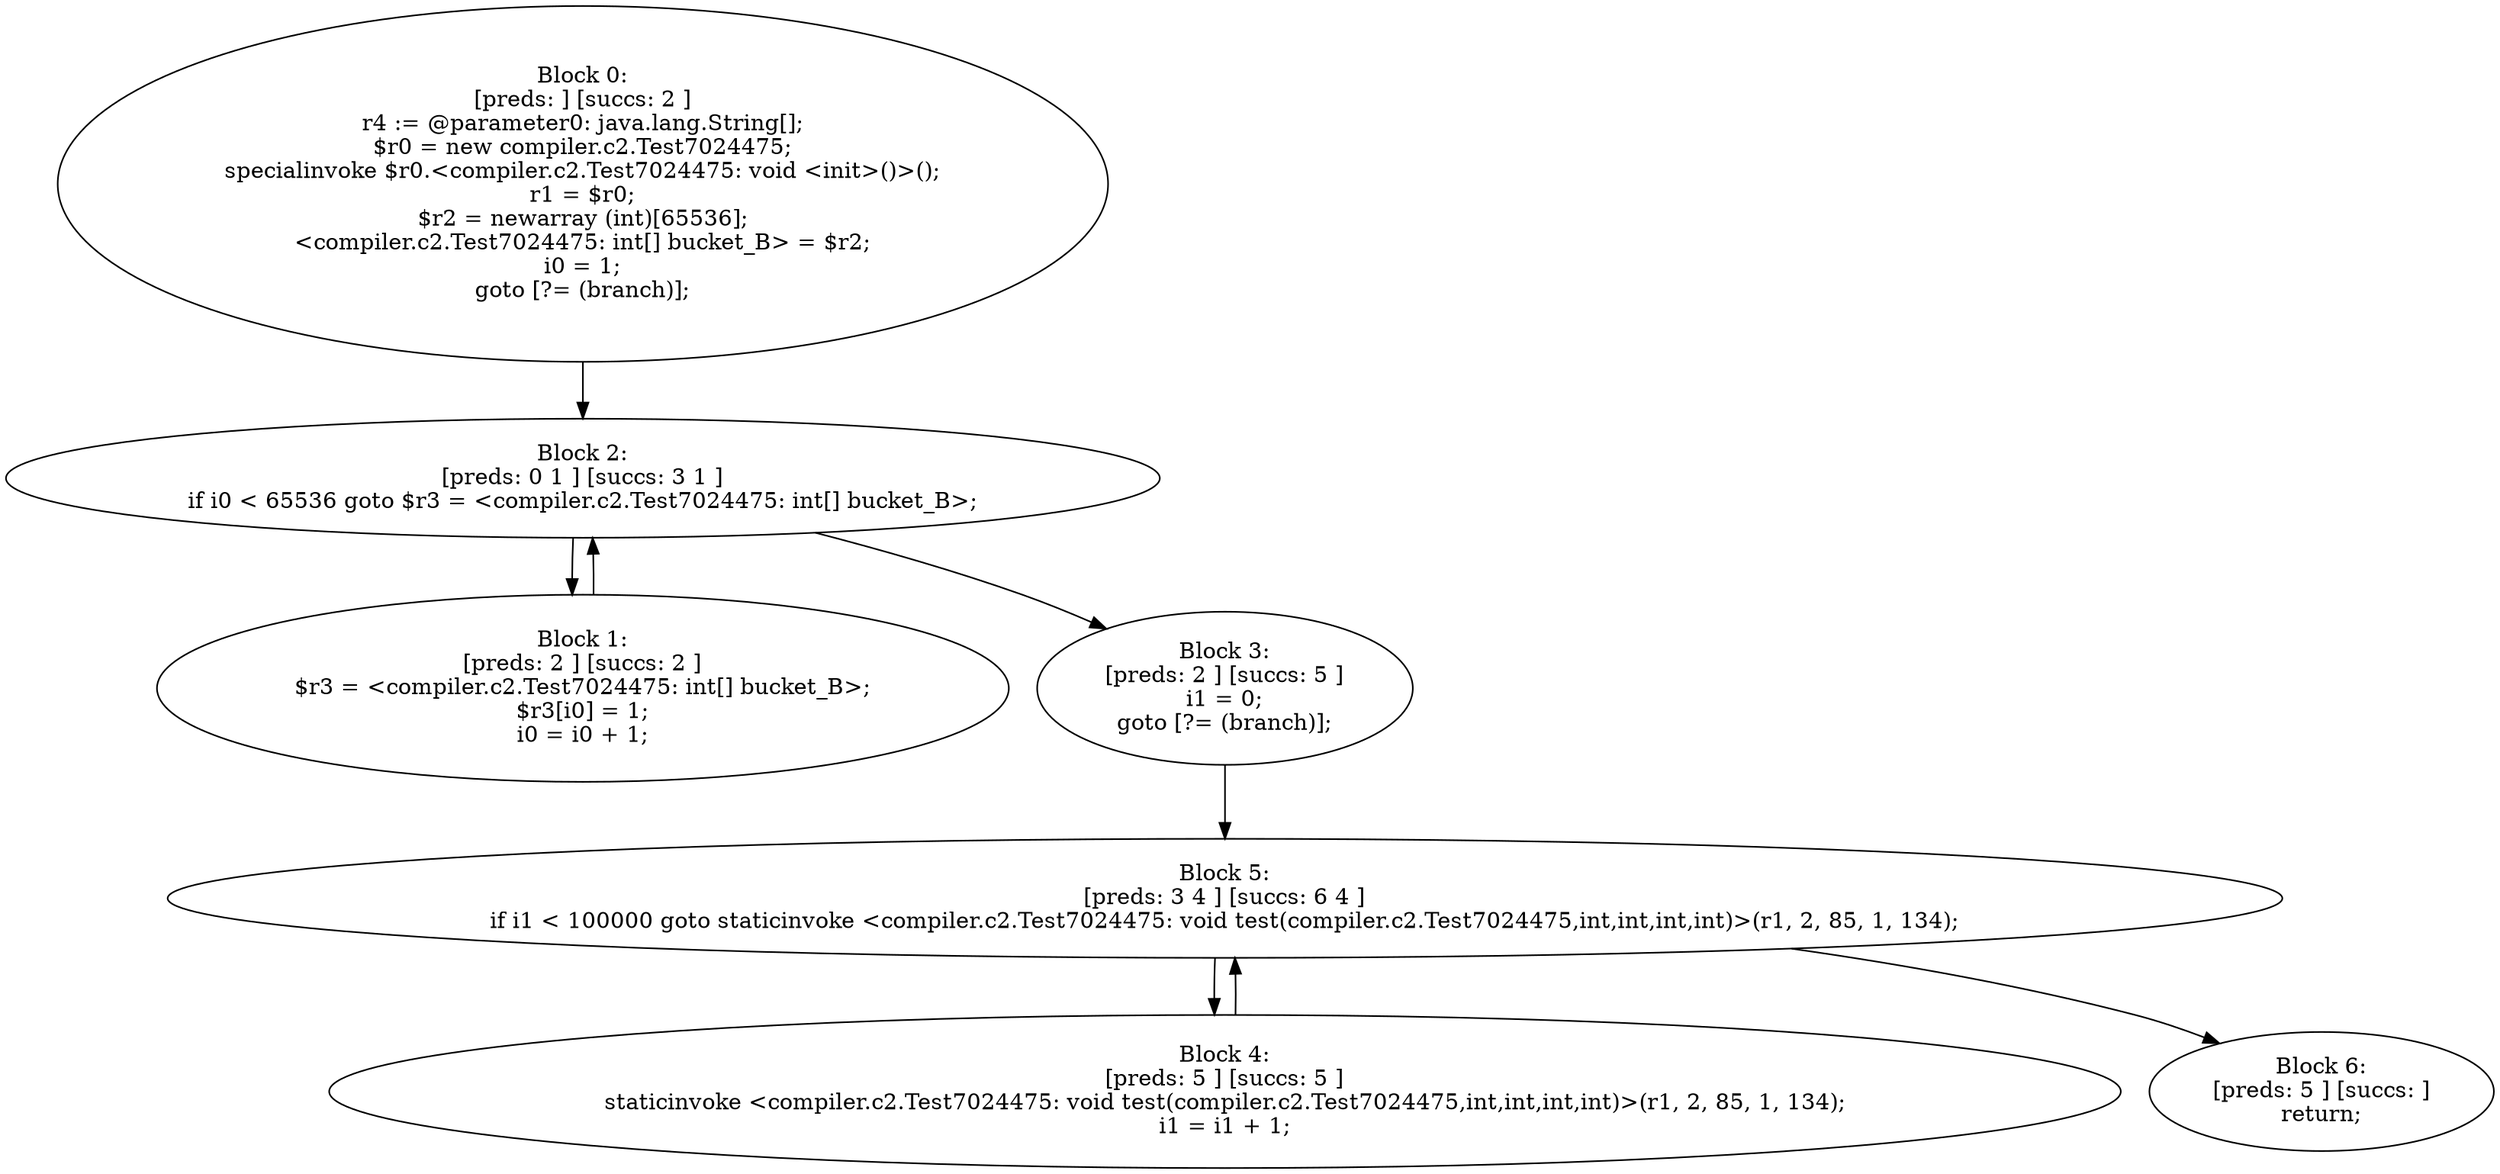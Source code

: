 digraph "unitGraph" {
    "Block 0:
[preds: ] [succs: 2 ]
r4 := @parameter0: java.lang.String[];
$r0 = new compiler.c2.Test7024475;
specialinvoke $r0.<compiler.c2.Test7024475: void <init>()>();
r1 = $r0;
$r2 = newarray (int)[65536];
<compiler.c2.Test7024475: int[] bucket_B> = $r2;
i0 = 1;
goto [?= (branch)];
"
    "Block 1:
[preds: 2 ] [succs: 2 ]
$r3 = <compiler.c2.Test7024475: int[] bucket_B>;
$r3[i0] = 1;
i0 = i0 + 1;
"
    "Block 2:
[preds: 0 1 ] [succs: 3 1 ]
if i0 < 65536 goto $r3 = <compiler.c2.Test7024475: int[] bucket_B>;
"
    "Block 3:
[preds: 2 ] [succs: 5 ]
i1 = 0;
goto [?= (branch)];
"
    "Block 4:
[preds: 5 ] [succs: 5 ]
staticinvoke <compiler.c2.Test7024475: void test(compiler.c2.Test7024475,int,int,int,int)>(r1, 2, 85, 1, 134);
i1 = i1 + 1;
"
    "Block 5:
[preds: 3 4 ] [succs: 6 4 ]
if i1 < 100000 goto staticinvoke <compiler.c2.Test7024475: void test(compiler.c2.Test7024475,int,int,int,int)>(r1, 2, 85, 1, 134);
"
    "Block 6:
[preds: 5 ] [succs: ]
return;
"
    "Block 0:
[preds: ] [succs: 2 ]
r4 := @parameter0: java.lang.String[];
$r0 = new compiler.c2.Test7024475;
specialinvoke $r0.<compiler.c2.Test7024475: void <init>()>();
r1 = $r0;
$r2 = newarray (int)[65536];
<compiler.c2.Test7024475: int[] bucket_B> = $r2;
i0 = 1;
goto [?= (branch)];
"->"Block 2:
[preds: 0 1 ] [succs: 3 1 ]
if i0 < 65536 goto $r3 = <compiler.c2.Test7024475: int[] bucket_B>;
";
    "Block 1:
[preds: 2 ] [succs: 2 ]
$r3 = <compiler.c2.Test7024475: int[] bucket_B>;
$r3[i0] = 1;
i0 = i0 + 1;
"->"Block 2:
[preds: 0 1 ] [succs: 3 1 ]
if i0 < 65536 goto $r3 = <compiler.c2.Test7024475: int[] bucket_B>;
";
    "Block 2:
[preds: 0 1 ] [succs: 3 1 ]
if i0 < 65536 goto $r3 = <compiler.c2.Test7024475: int[] bucket_B>;
"->"Block 3:
[preds: 2 ] [succs: 5 ]
i1 = 0;
goto [?= (branch)];
";
    "Block 2:
[preds: 0 1 ] [succs: 3 1 ]
if i0 < 65536 goto $r3 = <compiler.c2.Test7024475: int[] bucket_B>;
"->"Block 1:
[preds: 2 ] [succs: 2 ]
$r3 = <compiler.c2.Test7024475: int[] bucket_B>;
$r3[i0] = 1;
i0 = i0 + 1;
";
    "Block 3:
[preds: 2 ] [succs: 5 ]
i1 = 0;
goto [?= (branch)];
"->"Block 5:
[preds: 3 4 ] [succs: 6 4 ]
if i1 < 100000 goto staticinvoke <compiler.c2.Test7024475: void test(compiler.c2.Test7024475,int,int,int,int)>(r1, 2, 85, 1, 134);
";
    "Block 4:
[preds: 5 ] [succs: 5 ]
staticinvoke <compiler.c2.Test7024475: void test(compiler.c2.Test7024475,int,int,int,int)>(r1, 2, 85, 1, 134);
i1 = i1 + 1;
"->"Block 5:
[preds: 3 4 ] [succs: 6 4 ]
if i1 < 100000 goto staticinvoke <compiler.c2.Test7024475: void test(compiler.c2.Test7024475,int,int,int,int)>(r1, 2, 85, 1, 134);
";
    "Block 5:
[preds: 3 4 ] [succs: 6 4 ]
if i1 < 100000 goto staticinvoke <compiler.c2.Test7024475: void test(compiler.c2.Test7024475,int,int,int,int)>(r1, 2, 85, 1, 134);
"->"Block 6:
[preds: 5 ] [succs: ]
return;
";
    "Block 5:
[preds: 3 4 ] [succs: 6 4 ]
if i1 < 100000 goto staticinvoke <compiler.c2.Test7024475: void test(compiler.c2.Test7024475,int,int,int,int)>(r1, 2, 85, 1, 134);
"->"Block 4:
[preds: 5 ] [succs: 5 ]
staticinvoke <compiler.c2.Test7024475: void test(compiler.c2.Test7024475,int,int,int,int)>(r1, 2, 85, 1, 134);
i1 = i1 + 1;
";
}
